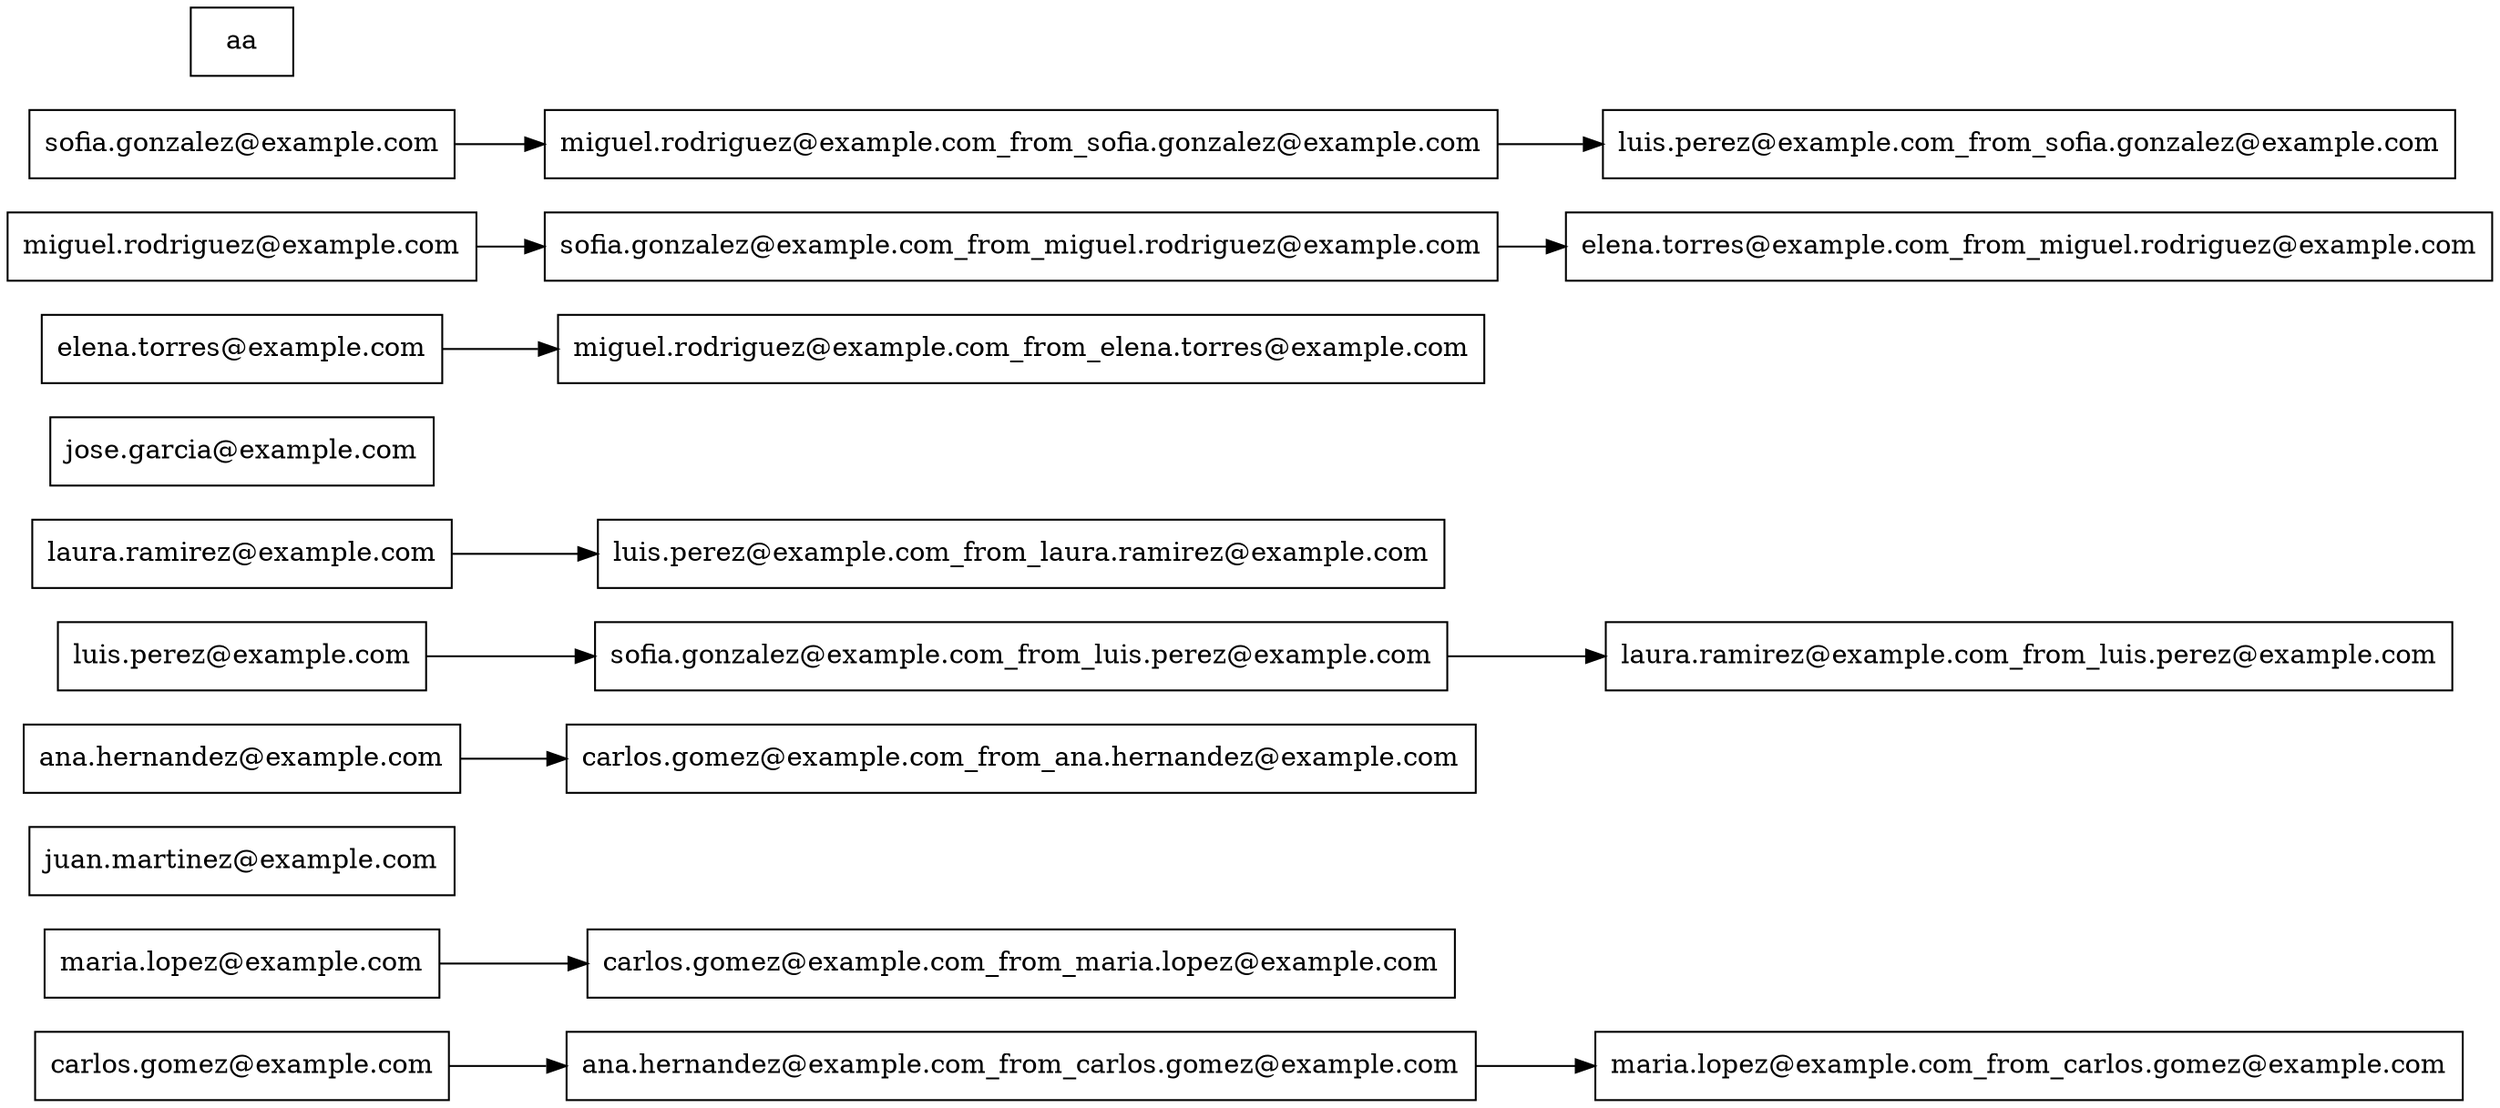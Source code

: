 digraph g {
rankdir=LR;
node [shape=box];
"carlos.gomez@example.com" -> "ana.hernandez@example.com_from_carlos.gomez@example.com" -> "maria.lopez@example.com_from_carlos.gomez@example.com";
"maria.lopez@example.com" -> "carlos.gomez@example.com_from_maria.lopez@example.com";
"juan.martinez@example.com";
"ana.hernandez@example.com" -> "carlos.gomez@example.com_from_ana.hernandez@example.com";
"luis.perez@example.com" -> "sofia.gonzalez@example.com_from_luis.perez@example.com" -> "laura.ramirez@example.com_from_luis.perez@example.com";
"laura.ramirez@example.com" -> "luis.perez@example.com_from_laura.ramirez@example.com";
"jose.garcia@example.com";
"elena.torres@example.com" -> "miguel.rodriguez@example.com_from_elena.torres@example.com";
"miguel.rodriguez@example.com" -> "sofia.gonzalez@example.com_from_miguel.rodriguez@example.com" -> "elena.torres@example.com_from_miguel.rodriguez@example.com";
"sofia.gonzalez@example.com" -> "miguel.rodriguez@example.com_from_sofia.gonzalez@example.com" -> "luis.perez@example.com_from_sofia.gonzalez@example.com";
"aa";
}
